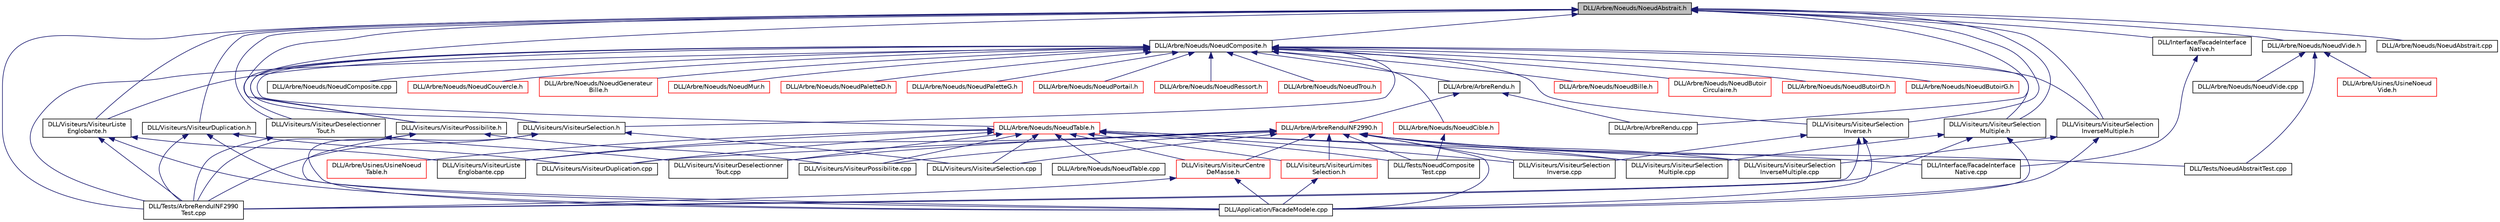 digraph "DLL/Arbre/Noeuds/NoeudAbstrait.h"
{
  edge [fontname="Helvetica",fontsize="10",labelfontname="Helvetica",labelfontsize="10"];
  node [fontname="Helvetica",fontsize="10",shape=record];
  Node1 [label="DLL/Arbre/Noeuds/NoeudAbstrait.h",height=0.2,width=0.4,color="black", fillcolor="grey75", style="filled", fontcolor="black"];
  Node1 -> Node2 [dir="back",color="midnightblue",fontsize="10",style="solid",fontname="Helvetica"];
  Node2 [label="DLL/Visiteurs/VisiteurSelection.h",height=0.2,width=0.4,color="black", fillcolor="white", style="filled",URL="$d3/d2e/_visiteur_selection_8h.html"];
  Node2 -> Node3 [dir="back",color="midnightblue",fontsize="10",style="solid",fontname="Helvetica"];
  Node3 [label="DLL/Application/FacadeModele.cpp",height=0.2,width=0.4,color="black", fillcolor="white", style="filled",URL="$d7/d09/_facade_modele_8cpp.html"];
  Node2 -> Node4 [dir="back",color="midnightblue",fontsize="10",style="solid",fontname="Helvetica"];
  Node4 [label="DLL/Tests/ArbreRenduINF2990\lTest.cpp",height=0.2,width=0.4,color="black", fillcolor="white", style="filled",URL="$dd/dbf/_arbre_rendu_i_n_f2990_test_8cpp.html"];
  Node2 -> Node5 [dir="back",color="midnightblue",fontsize="10",style="solid",fontname="Helvetica"];
  Node5 [label="DLL/Visiteurs/VisiteurSelection.cpp",height=0.2,width=0.4,color="black", fillcolor="white", style="filled",URL="$dc/d16/_visiteur_selection_8cpp.html"];
  Node1 -> Node6 [dir="back",color="midnightblue",fontsize="10",style="solid",fontname="Helvetica"];
  Node6 [label="DLL/Visiteurs/VisiteurSelection\lInverse.h",height=0.2,width=0.4,color="black", fillcolor="white", style="filled",URL="$d7/d0f/_visiteur_selection_inverse_8h.html"];
  Node6 -> Node3 [dir="back",color="midnightblue",fontsize="10",style="solid",fontname="Helvetica"];
  Node6 -> Node4 [dir="back",color="midnightblue",fontsize="10",style="solid",fontname="Helvetica"];
  Node6 -> Node7 [dir="back",color="midnightblue",fontsize="10",style="solid",fontname="Helvetica"];
  Node7 [label="DLL/Visiteurs/VisiteurSelection\lInverse.cpp",height=0.2,width=0.4,color="black", fillcolor="white", style="filled",URL="$da/df2/_visiteur_selection_inverse_8cpp.html"];
  Node1 -> Node8 [dir="back",color="midnightblue",fontsize="10",style="solid",fontname="Helvetica"];
  Node8 [label="DLL/Visiteurs/VisiteurSelection\lMultiple.h",height=0.2,width=0.4,color="black", fillcolor="white", style="filled",URL="$d2/d69/_visiteur_selection_multiple_8h.html"];
  Node8 -> Node3 [dir="back",color="midnightblue",fontsize="10",style="solid",fontname="Helvetica"];
  Node8 -> Node4 [dir="back",color="midnightblue",fontsize="10",style="solid",fontname="Helvetica"];
  Node8 -> Node9 [dir="back",color="midnightblue",fontsize="10",style="solid",fontname="Helvetica"];
  Node9 [label="DLL/Visiteurs/VisiteurSelection\lMultiple.cpp",height=0.2,width=0.4,color="black", fillcolor="white", style="filled",URL="$df/dd7/_visiteur_selection_multiple_8cpp.html"];
  Node1 -> Node10 [dir="back",color="midnightblue",fontsize="10",style="solid",fontname="Helvetica"];
  Node10 [label="DLL/Visiteurs/VisiteurSelection\lInverseMultiple.h",height=0.2,width=0.4,color="black", fillcolor="white", style="filled",URL="$d9/df3/_visiteur_selection_inverse_multiple_8h.html"];
  Node10 -> Node3 [dir="back",color="midnightblue",fontsize="10",style="solid",fontname="Helvetica"];
  Node10 -> Node11 [dir="back",color="midnightblue",fontsize="10",style="solid",fontname="Helvetica"];
  Node11 [label="DLL/Visiteurs/VisiteurSelection\lInverseMultiple.cpp",height=0.2,width=0.4,color="black", fillcolor="white", style="filled",URL="$d5/df5/_visiteur_selection_inverse_multiple_8cpp.html"];
  Node1 -> Node12 [dir="back",color="midnightblue",fontsize="10",style="solid",fontname="Helvetica"];
  Node12 [label="DLL/Arbre/Noeuds/NoeudComposite.h",height=0.2,width=0.4,color="black", fillcolor="white", style="filled",URL="$db/dc6/_noeud_composite_8h.html"];
  Node12 -> Node2 [dir="back",color="midnightblue",fontsize="10",style="solid",fontname="Helvetica"];
  Node12 -> Node6 [dir="back",color="midnightblue",fontsize="10",style="solid",fontname="Helvetica"];
  Node12 -> Node8 [dir="back",color="midnightblue",fontsize="10",style="solid",fontname="Helvetica"];
  Node12 -> Node10 [dir="back",color="midnightblue",fontsize="10",style="solid",fontname="Helvetica"];
  Node12 -> Node13 [dir="back",color="midnightblue",fontsize="10",style="solid",fontname="Helvetica"];
  Node13 [label="DLL/Arbre/ArbreRendu.h",height=0.2,width=0.4,color="black", fillcolor="white", style="filled",URL="$d2/db0/_arbre_rendu_8h.html"];
  Node13 -> Node14 [dir="back",color="midnightblue",fontsize="10",style="solid",fontname="Helvetica"];
  Node14 [label="DLL/Arbre/ArbreRenduINF2990.h",height=0.2,width=0.4,color="red", fillcolor="white", style="filled",URL="$de/d77/_arbre_rendu_i_n_f2990_8h.html"];
  Node14 -> Node15 [dir="back",color="midnightblue",fontsize="10",style="solid",fontname="Helvetica"];
  Node15 [label="DLL/Visiteurs/VisiteurCentre\lDeMasse.h",height=0.2,width=0.4,color="red", fillcolor="white", style="filled",URL="$d4/d92/_visiteur_centre_de_masse_8h.html"];
  Node15 -> Node3 [dir="back",color="midnightblue",fontsize="10",style="solid",fontname="Helvetica"];
  Node15 -> Node4 [dir="back",color="midnightblue",fontsize="10",style="solid",fontname="Helvetica"];
  Node14 -> Node16 [dir="back",color="midnightblue",fontsize="10",style="solid",fontname="Helvetica"];
  Node16 [label="DLL/Visiteurs/VisiteurLimites\lSelection.h",height=0.2,width=0.4,color="red", fillcolor="white", style="filled",URL="$de/dc0/_visiteur_limites_selection_8h.html"];
  Node16 -> Node3 [dir="back",color="midnightblue",fontsize="10",style="solid",fontname="Helvetica"];
  Node14 -> Node3 [dir="back",color="midnightblue",fontsize="10",style="solid",fontname="Helvetica"];
  Node14 -> Node17 [dir="back",color="midnightblue",fontsize="10",style="solid",fontname="Helvetica"];
  Node17 [label="DLL/Interface/FacadeInterface\lNative.cpp",height=0.2,width=0.4,color="black", fillcolor="white", style="filled",URL="$d7/d39/_facade_interface_native_8cpp.html"];
  Node14 -> Node18 [dir="back",color="midnightblue",fontsize="10",style="solid",fontname="Helvetica"];
  Node18 [label="DLL/Tests/NoeudAbstraitTest.cpp",height=0.2,width=0.4,color="black", fillcolor="white", style="filled",URL="$dc/d80/_noeud_abstrait_test_8cpp.html"];
  Node14 -> Node19 [dir="back",color="midnightblue",fontsize="10",style="solid",fontname="Helvetica"];
  Node19 [label="DLL/Tests/NoeudComposite\lTest.cpp",height=0.2,width=0.4,color="black", fillcolor="white", style="filled",URL="$de/df4/_noeud_composite_test_8cpp.html"];
  Node14 -> Node20 [dir="back",color="midnightblue",fontsize="10",style="solid",fontname="Helvetica"];
  Node20 [label="DLL/Visiteurs/VisiteurDeselectionner\lTout.cpp",height=0.2,width=0.4,color="black", fillcolor="white", style="filled",URL="$d6/d09/_visiteur_deselectionner_tout_8cpp.html"];
  Node14 -> Node21 [dir="back",color="midnightblue",fontsize="10",style="solid",fontname="Helvetica"];
  Node21 [label="DLL/Visiteurs/VisiteurDuplication.cpp",height=0.2,width=0.4,color="black", fillcolor="white", style="filled",URL="$da/d51/_visiteur_duplication_8cpp.html"];
  Node14 -> Node22 [dir="back",color="midnightblue",fontsize="10",style="solid",fontname="Helvetica"];
  Node22 [label="DLL/Visiteurs/VisiteurListe\lEnglobante.cpp",height=0.2,width=0.4,color="black", fillcolor="white", style="filled",URL="$d3/dca/_visiteur_liste_englobante_8cpp.html"];
  Node14 -> Node23 [dir="back",color="midnightblue",fontsize="10",style="solid",fontname="Helvetica"];
  Node23 [label="DLL/Visiteurs/VisiteurPossibilite.cpp",height=0.2,width=0.4,color="black", fillcolor="white", style="filled",URL="$d0/dbb/_visiteur_possibilite_8cpp.html"];
  Node14 -> Node5 [dir="back",color="midnightblue",fontsize="10",style="solid",fontname="Helvetica"];
  Node14 -> Node7 [dir="back",color="midnightblue",fontsize="10",style="solid",fontname="Helvetica"];
  Node14 -> Node11 [dir="back",color="midnightblue",fontsize="10",style="solid",fontname="Helvetica"];
  Node14 -> Node9 [dir="back",color="midnightblue",fontsize="10",style="solid",fontname="Helvetica"];
  Node13 -> Node24 [dir="back",color="midnightblue",fontsize="10",style="solid",fontname="Helvetica"];
  Node24 [label="DLL/Arbre/ArbreRendu.cpp",height=0.2,width=0.4,color="black", fillcolor="white", style="filled",URL="$d7/dfb/_arbre_rendu_8cpp.html"];
  Node12 -> Node25 [dir="back",color="midnightblue",fontsize="10",style="solid",fontname="Helvetica"];
  Node25 [label="DLL/Arbre/Noeuds/NoeudTable.h",height=0.2,width=0.4,color="red", fillcolor="white", style="filled",URL="$d8/d26/_noeud_table_8h.html"];
  Node25 -> Node15 [dir="back",color="midnightblue",fontsize="10",style="solid",fontname="Helvetica"];
  Node25 -> Node16 [dir="back",color="midnightblue",fontsize="10",style="solid",fontname="Helvetica"];
  Node25 -> Node26 [dir="back",color="midnightblue",fontsize="10",style="solid",fontname="Helvetica"];
  Node26 [label="DLL/Arbre/Usines/UsineNoeud\lTable.h",height=0.2,width=0.4,color="red", fillcolor="white", style="filled",URL="$dd/dfe/_usine_noeud_table_8h.html"];
  Node25 -> Node27 [dir="back",color="midnightblue",fontsize="10",style="solid",fontname="Helvetica"];
  Node27 [label="DLL/Arbre/Noeuds/NoeudTable.cpp",height=0.2,width=0.4,color="black", fillcolor="white", style="filled",URL="$d4/dfd/_noeud_table_8cpp.html"];
  Node25 -> Node19 [dir="back",color="midnightblue",fontsize="10",style="solid",fontname="Helvetica"];
  Node25 -> Node20 [dir="back",color="midnightblue",fontsize="10",style="solid",fontname="Helvetica"];
  Node25 -> Node21 [dir="back",color="midnightblue",fontsize="10",style="solid",fontname="Helvetica"];
  Node25 -> Node22 [dir="back",color="midnightblue",fontsize="10",style="solid",fontname="Helvetica"];
  Node25 -> Node23 [dir="back",color="midnightblue",fontsize="10",style="solid",fontname="Helvetica"];
  Node25 -> Node5 [dir="back",color="midnightblue",fontsize="10",style="solid",fontname="Helvetica"];
  Node25 -> Node7 [dir="back",color="midnightblue",fontsize="10",style="solid",fontname="Helvetica"];
  Node25 -> Node11 [dir="back",color="midnightblue",fontsize="10",style="solid",fontname="Helvetica"];
  Node25 -> Node9 [dir="back",color="midnightblue",fontsize="10",style="solid",fontname="Helvetica"];
  Node12 -> Node28 [dir="back",color="midnightblue",fontsize="10",style="solid",fontname="Helvetica"];
  Node28 [label="DLL/Visiteurs/VisiteurListe\lEnglobante.h",height=0.2,width=0.4,color="black", fillcolor="white", style="filled",URL="$dc/dd7/_visiteur_liste_englobante_8h.html"];
  Node28 -> Node3 [dir="back",color="midnightblue",fontsize="10",style="solid",fontname="Helvetica"];
  Node28 -> Node4 [dir="back",color="midnightblue",fontsize="10",style="solid",fontname="Helvetica"];
  Node28 -> Node22 [dir="back",color="midnightblue",fontsize="10",style="solid",fontname="Helvetica"];
  Node12 -> Node29 [dir="back",color="midnightblue",fontsize="10",style="solid",fontname="Helvetica"];
  Node29 [label="DLL/Visiteurs/VisiteurPossibilite.h",height=0.2,width=0.4,color="black", fillcolor="white", style="filled",URL="$d9/d3f/_visiteur_possibilite_8h.html"];
  Node29 -> Node3 [dir="back",color="midnightblue",fontsize="10",style="solid",fontname="Helvetica"];
  Node29 -> Node4 [dir="back",color="midnightblue",fontsize="10",style="solid",fontname="Helvetica"];
  Node29 -> Node23 [dir="back",color="midnightblue",fontsize="10",style="solid",fontname="Helvetica"];
  Node12 -> Node30 [dir="back",color="midnightblue",fontsize="10",style="solid",fontname="Helvetica"];
  Node30 [label="DLL/Arbre/Noeuds/NoeudBille.h",height=0.2,width=0.4,color="red", fillcolor="white", style="filled",URL="$d6/d98/_noeud_bille_8h.html"];
  Node12 -> Node31 [dir="back",color="midnightblue",fontsize="10",style="solid",fontname="Helvetica"];
  Node31 [label="DLL/Arbre/Noeuds/NoeudButoir\lCirculaire.h",height=0.2,width=0.4,color="red", fillcolor="white", style="filled",URL="$d8/d91/_noeud_butoir_circulaire_8h.html"];
  Node12 -> Node32 [dir="back",color="midnightblue",fontsize="10",style="solid",fontname="Helvetica"];
  Node32 [label="DLL/Arbre/Noeuds/NoeudButoirD.h",height=0.2,width=0.4,color="red", fillcolor="white", style="filled",URL="$d9/dd8/_noeud_butoir_d_8h.html"];
  Node12 -> Node33 [dir="back",color="midnightblue",fontsize="10",style="solid",fontname="Helvetica"];
  Node33 [label="DLL/Arbre/Noeuds/NoeudButoirG.h",height=0.2,width=0.4,color="red", fillcolor="white", style="filled",URL="$d9/d7f/_noeud_butoir_g_8h.html"];
  Node12 -> Node34 [dir="back",color="midnightblue",fontsize="10",style="solid",fontname="Helvetica"];
  Node34 [label="DLL/Arbre/Noeuds/NoeudCible.h",height=0.2,width=0.4,color="red", fillcolor="white", style="filled",URL="$d9/d8d/_noeud_cible_8h.html"];
  Node34 -> Node19 [dir="back",color="midnightblue",fontsize="10",style="solid",fontname="Helvetica"];
  Node12 -> Node35 [dir="back",color="midnightblue",fontsize="10",style="solid",fontname="Helvetica"];
  Node35 [label="DLL/Arbre/Noeuds/NoeudComposite.cpp",height=0.2,width=0.4,color="black", fillcolor="white", style="filled",URL="$db/d9c/_noeud_composite_8cpp.html"];
  Node12 -> Node36 [dir="back",color="midnightblue",fontsize="10",style="solid",fontname="Helvetica"];
  Node36 [label="DLL/Arbre/Noeuds/NoeudCouvercle.h",height=0.2,width=0.4,color="red", fillcolor="white", style="filled",URL="$de/d91/_noeud_couvercle_8h.html"];
  Node12 -> Node37 [dir="back",color="midnightblue",fontsize="10",style="solid",fontname="Helvetica"];
  Node37 [label="DLL/Arbre/Noeuds/NoeudGenerateur\lBille.h",height=0.2,width=0.4,color="red", fillcolor="white", style="filled",URL="$d8/d46/_noeud_generateur_bille_8h.html"];
  Node12 -> Node38 [dir="back",color="midnightblue",fontsize="10",style="solid",fontname="Helvetica"];
  Node38 [label="DLL/Arbre/Noeuds/NoeudMur.h",height=0.2,width=0.4,color="red", fillcolor="white", style="filled",URL="$dc/dee/_noeud_mur_8h.html"];
  Node12 -> Node39 [dir="back",color="midnightblue",fontsize="10",style="solid",fontname="Helvetica"];
  Node39 [label="DLL/Arbre/Noeuds/NoeudPaletteD.h",height=0.2,width=0.4,color="red", fillcolor="white", style="filled",URL="$d8/dea/_noeud_palette_d_8h.html"];
  Node12 -> Node40 [dir="back",color="midnightblue",fontsize="10",style="solid",fontname="Helvetica"];
  Node40 [label="DLL/Arbre/Noeuds/NoeudPaletteG.h",height=0.2,width=0.4,color="red", fillcolor="white", style="filled",URL="$d5/da5/_noeud_palette_g_8h.html"];
  Node12 -> Node41 [dir="back",color="midnightblue",fontsize="10",style="solid",fontname="Helvetica"];
  Node41 [label="DLL/Arbre/Noeuds/NoeudPortail.h",height=0.2,width=0.4,color="red", fillcolor="white", style="filled",URL="$d0/d48/_noeud_portail_8h.html"];
  Node12 -> Node42 [dir="back",color="midnightblue",fontsize="10",style="solid",fontname="Helvetica"];
  Node42 [label="DLL/Arbre/Noeuds/NoeudRessort.h",height=0.2,width=0.4,color="red", fillcolor="white", style="filled",URL="$dc/d9f/_noeud_ressort_8h.html"];
  Node12 -> Node43 [dir="back",color="midnightblue",fontsize="10",style="solid",fontname="Helvetica"];
  Node43 [label="DLL/Arbre/Noeuds/NoeudTrou.h",height=0.2,width=0.4,color="red", fillcolor="white", style="filled",URL="$dc/d2d/_noeud_trou_8h.html"];
  Node12 -> Node44 [dir="back",color="midnightblue",fontsize="10",style="solid",fontname="Helvetica"];
  Node44 [label="DLL/Visiteurs/VisiteurDeselectionner\lTout.h",height=0.2,width=0.4,color="black", fillcolor="white", style="filled",URL="$d9/ddd/_visiteur_deselectionner_tout_8h.html"];
  Node44 -> Node4 [dir="back",color="midnightblue",fontsize="10",style="solid",fontname="Helvetica"];
  Node44 -> Node20 [dir="back",color="midnightblue",fontsize="10",style="solid",fontname="Helvetica"];
  Node12 -> Node4 [dir="back",color="midnightblue",fontsize="10",style="solid",fontname="Helvetica"];
  Node1 -> Node45 [dir="back",color="midnightblue",fontsize="10",style="solid",fontname="Helvetica"];
  Node45 [label="DLL/Visiteurs/VisiteurDuplication.h",height=0.2,width=0.4,color="black", fillcolor="white", style="filled",URL="$dd/da4/_visiteur_duplication_8h.html"];
  Node45 -> Node3 [dir="back",color="midnightblue",fontsize="10",style="solid",fontname="Helvetica"];
  Node45 -> Node4 [dir="back",color="midnightblue",fontsize="10",style="solid",fontname="Helvetica"];
  Node45 -> Node21 [dir="back",color="midnightblue",fontsize="10",style="solid",fontname="Helvetica"];
  Node1 -> Node28 [dir="back",color="midnightblue",fontsize="10",style="solid",fontname="Helvetica"];
  Node1 -> Node29 [dir="back",color="midnightblue",fontsize="10",style="solid",fontname="Helvetica"];
  Node1 -> Node24 [dir="back",color="midnightblue",fontsize="10",style="solid",fontname="Helvetica"];
  Node1 -> Node46 [dir="back",color="midnightblue",fontsize="10",style="solid",fontname="Helvetica"];
  Node46 [label="DLL/Arbre/Noeuds/NoeudAbstrait.cpp",height=0.2,width=0.4,color="black", fillcolor="white", style="filled",URL="$d2/d5d/_noeud_abstrait_8cpp.html"];
  Node1 -> Node47 [dir="back",color="midnightblue",fontsize="10",style="solid",fontname="Helvetica"];
  Node47 [label="DLL/Arbre/Noeuds/NoeudVide.h",height=0.2,width=0.4,color="black", fillcolor="white", style="filled",URL="$d5/d7a/_noeud_vide_8h.html"];
  Node47 -> Node48 [dir="back",color="midnightblue",fontsize="10",style="solid",fontname="Helvetica"];
  Node48 [label="DLL/Arbre/Usines/UsineNoeud\lVide.h",height=0.2,width=0.4,color="red", fillcolor="white", style="filled",URL="$d6/d3d/_usine_noeud_vide_8h.html"];
  Node47 -> Node49 [dir="back",color="midnightblue",fontsize="10",style="solid",fontname="Helvetica"];
  Node49 [label="DLL/Arbre/Noeuds/NoeudVide.cpp",height=0.2,width=0.4,color="black", fillcolor="white", style="filled",URL="$d5/d79/_noeud_vide_8cpp.html"];
  Node47 -> Node18 [dir="back",color="midnightblue",fontsize="10",style="solid",fontname="Helvetica"];
  Node1 -> Node50 [dir="back",color="midnightblue",fontsize="10",style="solid",fontname="Helvetica"];
  Node50 [label="DLL/Interface/FacadeInterface\lNative.h",height=0.2,width=0.4,color="black", fillcolor="white", style="filled",URL="$df/df1/_facade_interface_native_8h.html"];
  Node50 -> Node17 [dir="back",color="midnightblue",fontsize="10",style="solid",fontname="Helvetica"];
  Node1 -> Node44 [dir="back",color="midnightblue",fontsize="10",style="solid",fontname="Helvetica"];
  Node1 -> Node4 [dir="back",color="midnightblue",fontsize="10",style="solid",fontname="Helvetica"];
}
